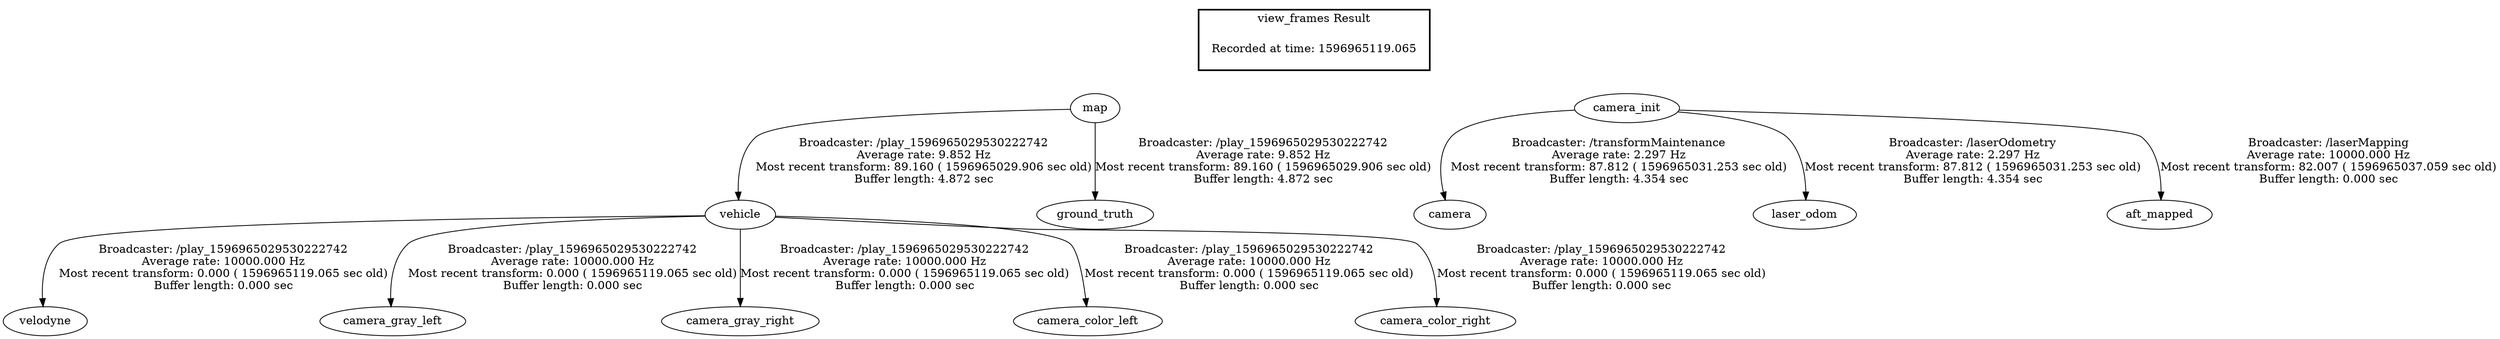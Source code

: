 digraph G {
"vehicle" -> "velodyne"[label="Broadcaster: /play_1596965029530222742\nAverage rate: 10000.000 Hz\nMost recent transform: 0.000 ( 1596965119.065 sec old)\nBuffer length: 0.000 sec\n"];
"map" -> "vehicle"[label="Broadcaster: /play_1596965029530222742\nAverage rate: 9.852 Hz\nMost recent transform: 89.160 ( 1596965029.906 sec old)\nBuffer length: 4.872 sec\n"];
"vehicle" -> "camera_gray_left"[label="Broadcaster: /play_1596965029530222742\nAverage rate: 10000.000 Hz\nMost recent transform: 0.000 ( 1596965119.065 sec old)\nBuffer length: 0.000 sec\n"];
"vehicle" -> "camera_gray_right"[label="Broadcaster: /play_1596965029530222742\nAverage rate: 10000.000 Hz\nMost recent transform: 0.000 ( 1596965119.065 sec old)\nBuffer length: 0.000 sec\n"];
"vehicle" -> "camera_color_left"[label="Broadcaster: /play_1596965029530222742\nAverage rate: 10000.000 Hz\nMost recent transform: 0.000 ( 1596965119.065 sec old)\nBuffer length: 0.000 sec\n"];
"vehicle" -> "camera_color_right"[label="Broadcaster: /play_1596965029530222742\nAverage rate: 10000.000 Hz\nMost recent transform: 0.000 ( 1596965119.065 sec old)\nBuffer length: 0.000 sec\n"];
"map" -> "ground_truth"[label="Broadcaster: /play_1596965029530222742\nAverage rate: 9.852 Hz\nMost recent transform: 89.160 ( 1596965029.906 sec old)\nBuffer length: 4.872 sec\n"];
"camera_init" -> "camera"[label="Broadcaster: /transformMaintenance\nAverage rate: 2.297 Hz\nMost recent transform: 87.812 ( 1596965031.253 sec old)\nBuffer length: 4.354 sec\n"];
"camera_init" -> "laser_odom"[label="Broadcaster: /laserOdometry\nAverage rate: 2.297 Hz\nMost recent transform: 87.812 ( 1596965031.253 sec old)\nBuffer length: 4.354 sec\n"];
"camera_init" -> "aft_mapped"[label="Broadcaster: /laserMapping\nAverage rate: 10000.000 Hz\nMost recent transform: 82.007 ( 1596965037.059 sec old)\nBuffer length: 0.000 sec\n"];
edge [style=invis];
 subgraph cluster_legend { style=bold; color=black; label ="view_frames Result";
"Recorded at time: 1596965119.065"[ shape=plaintext ] ;
 }->"map";
edge [style=invis];
 subgraph cluster_legend { style=bold; color=black; label ="view_frames Result";
"Recorded at time: 1596965119.065"[ shape=plaintext ] ;
 }->"camera_init";
}